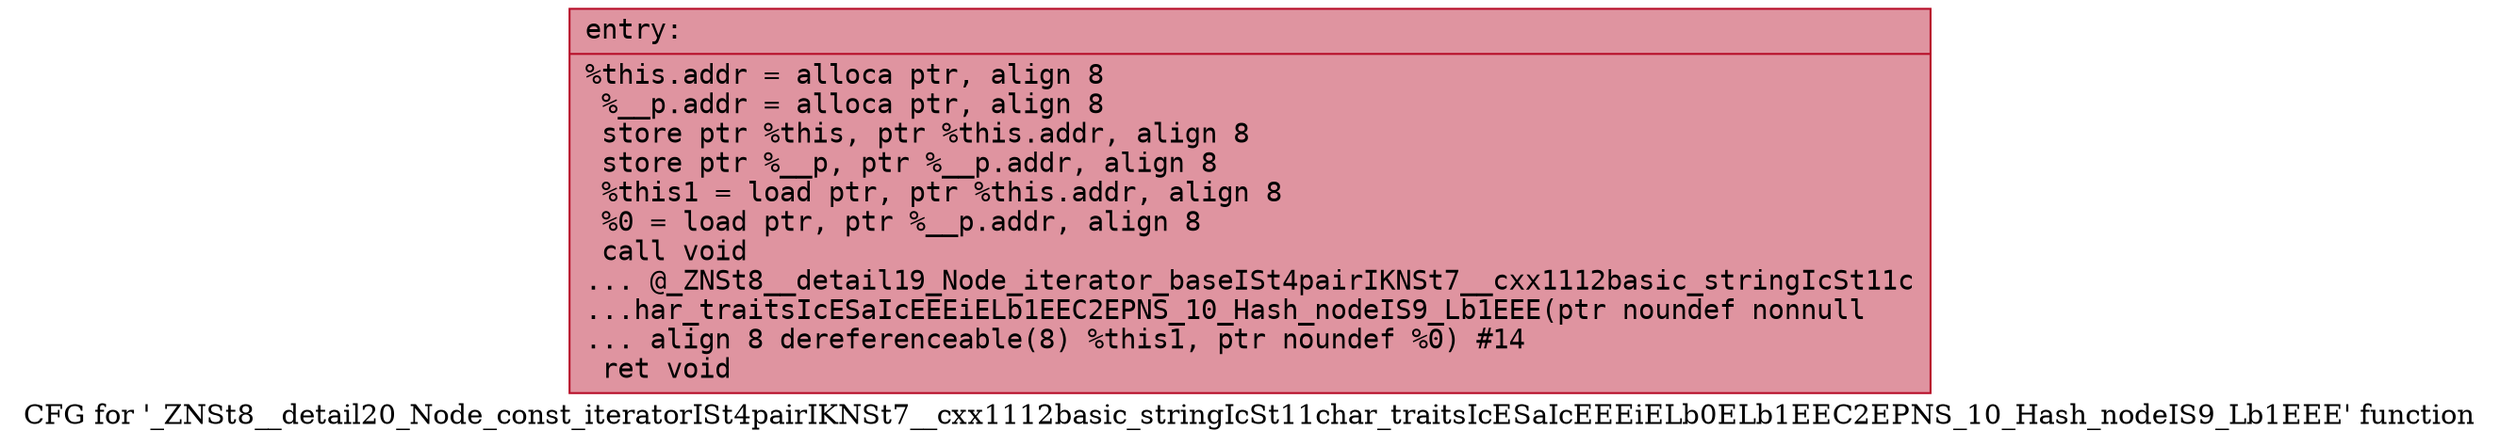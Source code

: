 digraph "CFG for '_ZNSt8__detail20_Node_const_iteratorISt4pairIKNSt7__cxx1112basic_stringIcSt11char_traitsIcESaIcEEEiELb0ELb1EEC2EPNS_10_Hash_nodeIS9_Lb1EEE' function" {
	label="CFG for '_ZNSt8__detail20_Node_const_iteratorISt4pairIKNSt7__cxx1112basic_stringIcSt11char_traitsIcESaIcEEEiELb0ELb1EEC2EPNS_10_Hash_nodeIS9_Lb1EEE' function";

	Node0x55bfca1eec30 [shape=record,color="#b70d28ff", style=filled, fillcolor="#b70d2870" fontname="Courier",label="{entry:\l|  %this.addr = alloca ptr, align 8\l  %__p.addr = alloca ptr, align 8\l  store ptr %this, ptr %this.addr, align 8\l  store ptr %__p, ptr %__p.addr, align 8\l  %this1 = load ptr, ptr %this.addr, align 8\l  %0 = load ptr, ptr %__p.addr, align 8\l  call void\l... @_ZNSt8__detail19_Node_iterator_baseISt4pairIKNSt7__cxx1112basic_stringIcSt11c\l...har_traitsIcESaIcEEEiELb1EEC2EPNS_10_Hash_nodeIS9_Lb1EEE(ptr noundef nonnull\l... align 8 dereferenceable(8) %this1, ptr noundef %0) #14\l  ret void\l}"];
}
